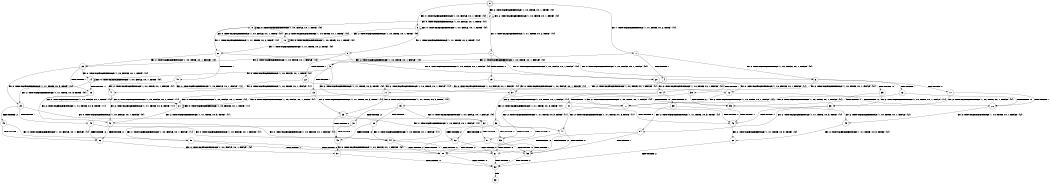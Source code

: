 digraph BCG {
size = "7, 10.5";
center = TRUE;
node [shape = circle];
0 [peripheries = 2];
0 -> 1 [label = "EX !1 !ATOMIC_EXCH_BRANCH (1, +1, TRUE, +0, 2, TRUE) !{0}"];
0 -> 2 [label = "EX !2 !ATOMIC_EXCH_BRANCH (1, +0, TRUE, +0, 1, TRUE) !{0}"];
0 -> 3 [label = "EX !0 !ATOMIC_EXCH_BRANCH (1, +0, FALSE, +0, 1, TRUE) !{0}"];
1 -> 4 [label = "TERMINATE !1"];
1 -> 5 [label = "EX !2 !ATOMIC_EXCH_BRANCH (1, +0, TRUE, +0, 1, FALSE) !{0}"];
1 -> 6 [label = "EX !0 !ATOMIC_EXCH_BRANCH (1, +0, FALSE, +0, 1, FALSE) !{0}"];
2 -> 7 [label = "EX !1 !ATOMIC_EXCH_BRANCH (1, +1, TRUE, +0, 2, TRUE) !{0}"];
2 -> 8 [label = "EX !0 !ATOMIC_EXCH_BRANCH (1, +0, FALSE, +0, 1, TRUE) !{0}"];
2 -> 2 [label = "EX !2 !ATOMIC_EXCH_BRANCH (1, +0, TRUE, +0, 1, TRUE) !{0}"];
3 -> 9 [label = "EX !1 !ATOMIC_EXCH_BRANCH (1, +1, TRUE, +0, 2, TRUE) !{0}"];
3 -> 10 [label = "EX !2 !ATOMIC_EXCH_BRANCH (1, +0, TRUE, +0, 1, TRUE) !{0}"];
3 -> 3 [label = "EX !0 !ATOMIC_EXCH_BRANCH (1, +0, FALSE, +0, 1, TRUE) !{0}"];
4 -> 11 [label = "EX !2 !ATOMIC_EXCH_BRANCH (1, +0, TRUE, +0, 1, FALSE) !{1}"];
4 -> 12 [label = "EX !0 !ATOMIC_EXCH_BRANCH (1, +0, FALSE, +0, 1, FALSE) !{1}"];
5 -> 13 [label = "TERMINATE !1"];
5 -> 14 [label = "EX !0 !ATOMIC_EXCH_BRANCH (1, +0, FALSE, +0, 1, TRUE) !{0}"];
5 -> 15 [label = "EX !2 !ATOMIC_EXCH_BRANCH (1, +1, TRUE, +0, 3, TRUE) !{0}"];
6 -> 16 [label = "TERMINATE !1"];
6 -> 17 [label = "TERMINATE !0"];
6 -> 18 [label = "EX !2 !ATOMIC_EXCH_BRANCH (1, +0, TRUE, +0, 1, FALSE) !{0}"];
7 -> 19 [label = "TERMINATE !1"];
7 -> 20 [label = "EX !0 !ATOMIC_EXCH_BRANCH (1, +0, FALSE, +0, 1, FALSE) !{0}"];
7 -> 5 [label = "EX !2 !ATOMIC_EXCH_BRANCH (1, +0, TRUE, +0, 1, FALSE) !{0}"];
8 -> 21 [label = "EX !1 !ATOMIC_EXCH_BRANCH (1, +1, TRUE, +0, 2, TRUE) !{0}"];
8 -> 10 [label = "EX !2 !ATOMIC_EXCH_BRANCH (1, +0, TRUE, +0, 1, TRUE) !{0}"];
8 -> 8 [label = "EX !0 !ATOMIC_EXCH_BRANCH (1, +0, FALSE, +0, 1, TRUE) !{0}"];
9 -> 22 [label = "TERMINATE !1"];
9 -> 23 [label = "EX !2 !ATOMIC_EXCH_BRANCH (1, +0, TRUE, +0, 1, FALSE) !{0}"];
9 -> 6 [label = "EX !0 !ATOMIC_EXCH_BRANCH (1, +0, FALSE, +0, 1, FALSE) !{0}"];
10 -> 21 [label = "EX !1 !ATOMIC_EXCH_BRANCH (1, +1, TRUE, +0, 2, TRUE) !{0}"];
10 -> 10 [label = "EX !2 !ATOMIC_EXCH_BRANCH (1, +0, TRUE, +0, 1, TRUE) !{0}"];
10 -> 8 [label = "EX !0 !ATOMIC_EXCH_BRANCH (1, +0, FALSE, +0, 1, TRUE) !{0}"];
11 -> 24 [label = "EX !0 !ATOMIC_EXCH_BRANCH (1, +0, FALSE, +0, 1, TRUE) !{1}"];
11 -> 25 [label = "EX !2 !ATOMIC_EXCH_BRANCH (1, +1, TRUE, +0, 3, TRUE) !{1}"];
12 -> 26 [label = "TERMINATE !0"];
12 -> 27 [label = "EX !2 !ATOMIC_EXCH_BRANCH (1, +0, TRUE, +0, 1, FALSE) !{1}"];
13 -> 25 [label = "EX !2 !ATOMIC_EXCH_BRANCH (1, +1, TRUE, +0, 3, TRUE) !{1}"];
13 -> 24 [label = "EX !0 !ATOMIC_EXCH_BRANCH (1, +0, FALSE, +0, 1, TRUE) !{1}"];
14 -> 28 [label = "TERMINATE !1"];
14 -> 29 [label = "EX !2 !ATOMIC_EXCH_BRANCH (1, +1, TRUE, +0, 3, TRUE) !{0}"];
14 -> 14 [label = "EX !0 !ATOMIC_EXCH_BRANCH (1, +0, FALSE, +0, 1, TRUE) !{0}"];
15 -> 30 [label = "TERMINATE !1"];
15 -> 31 [label = "TERMINATE !2"];
15 -> 32 [label = "EX !0 !ATOMIC_EXCH_BRANCH (1, +0, FALSE, +0, 1, FALSE) !{0}"];
16 -> 26 [label = "TERMINATE !0"];
16 -> 27 [label = "EX !2 !ATOMIC_EXCH_BRANCH (1, +0, TRUE, +0, 1, FALSE) !{1}"];
17 -> 26 [label = "TERMINATE !1"];
17 -> 33 [label = "EX !2 !ATOMIC_EXCH_BRANCH (1, +0, TRUE, +0, 1, FALSE) !{1}"];
18 -> 34 [label = "TERMINATE !1"];
18 -> 35 [label = "TERMINATE !0"];
18 -> 36 [label = "EX !2 !ATOMIC_EXCH_BRANCH (1, +1, TRUE, +0, 3, TRUE) !{0}"];
19 -> 11 [label = "EX !2 !ATOMIC_EXCH_BRANCH (1, +0, TRUE, +0, 1, FALSE) !{1}"];
19 -> 37 [label = "EX !0 !ATOMIC_EXCH_BRANCH (1, +0, FALSE, +0, 1, FALSE) !{1}"];
20 -> 38 [label = "TERMINATE !1"];
20 -> 39 [label = "TERMINATE !0"];
20 -> 18 [label = "EX !2 !ATOMIC_EXCH_BRANCH (1, +0, TRUE, +0, 1, FALSE) !{0}"];
21 -> 40 [label = "TERMINATE !1"];
21 -> 23 [label = "EX !2 !ATOMIC_EXCH_BRANCH (1, +0, TRUE, +0, 1, FALSE) !{0}"];
21 -> 20 [label = "EX !0 !ATOMIC_EXCH_BRANCH (1, +0, FALSE, +0, 1, FALSE) !{0}"];
22 -> 12 [label = "EX !0 !ATOMIC_EXCH_BRANCH (1, +0, FALSE, +0, 1, FALSE) !{1}"];
22 -> 41 [label = "EX !2 !ATOMIC_EXCH_BRANCH (1, +0, TRUE, +0, 1, FALSE) !{1}"];
23 -> 28 [label = "TERMINATE !1"];
23 -> 29 [label = "EX !2 !ATOMIC_EXCH_BRANCH (1, +1, TRUE, +0, 3, TRUE) !{0}"];
23 -> 14 [label = "EX !0 !ATOMIC_EXCH_BRANCH (1, +0, FALSE, +0, 1, TRUE) !{0}"];
24 -> 42 [label = "EX !2 !ATOMIC_EXCH_BRANCH (1, +1, TRUE, +0, 3, TRUE) !{1}"];
24 -> 24 [label = "EX !0 !ATOMIC_EXCH_BRANCH (1, +0, FALSE, +0, 1, TRUE) !{1}"];
25 -> 43 [label = "TERMINATE !2"];
25 -> 44 [label = "EX !0 !ATOMIC_EXCH_BRANCH (1, +0, FALSE, +0, 1, FALSE) !{1}"];
26 -> 45 [label = "EX !2 !ATOMIC_EXCH_BRANCH (1, +0, TRUE, +0, 1, FALSE) !{2}"];
27 -> 46 [label = "TERMINATE !0"];
27 -> 47 [label = "EX !2 !ATOMIC_EXCH_BRANCH (1, +1, TRUE, +0, 3, TRUE) !{1}"];
28 -> 42 [label = "EX !2 !ATOMIC_EXCH_BRANCH (1, +1, TRUE, +0, 3, TRUE) !{1}"];
28 -> 24 [label = "EX !0 !ATOMIC_EXCH_BRANCH (1, +0, FALSE, +0, 1, TRUE) !{1}"];
29 -> 48 [label = "TERMINATE !1"];
29 -> 49 [label = "TERMINATE !2"];
29 -> 32 [label = "EX !0 !ATOMIC_EXCH_BRANCH (1, +0, FALSE, +0, 1, FALSE) !{0}"];
30 -> 43 [label = "TERMINATE !2"];
30 -> 44 [label = "EX !0 !ATOMIC_EXCH_BRANCH (1, +0, FALSE, +0, 1, FALSE) !{1}"];
31 -> 43 [label = "TERMINATE !1"];
31 -> 50 [label = "EX !0 !ATOMIC_EXCH_BRANCH (1, +0, FALSE, +0, 1, FALSE) !{1}"];
32 -> 51 [label = "TERMINATE !1"];
32 -> 52 [label = "TERMINATE !2"];
32 -> 53 [label = "TERMINATE !0"];
33 -> 46 [label = "TERMINATE !1"];
33 -> 54 [label = "EX !2 !ATOMIC_EXCH_BRANCH (1, +1, TRUE, +0, 3, TRUE) !{1}"];
34 -> 47 [label = "EX !2 !ATOMIC_EXCH_BRANCH (1, +1, TRUE, +0, 3, TRUE) !{1}"];
34 -> 46 [label = "TERMINATE !0"];
35 -> 54 [label = "EX !2 !ATOMIC_EXCH_BRANCH (1, +1, TRUE, +0, 3, TRUE) !{1}"];
35 -> 46 [label = "TERMINATE !1"];
36 -> 51 [label = "TERMINATE !1"];
36 -> 52 [label = "TERMINATE !2"];
36 -> 53 [label = "TERMINATE !0"];
37 -> 55 [label = "TERMINATE !0"];
37 -> 27 [label = "EX !2 !ATOMIC_EXCH_BRANCH (1, +0, TRUE, +0, 1, FALSE) !{1}"];
38 -> 27 [label = "EX !2 !ATOMIC_EXCH_BRANCH (1, +0, TRUE, +0, 1, FALSE) !{1}"];
38 -> 55 [label = "TERMINATE !0"];
39 -> 33 [label = "EX !2 !ATOMIC_EXCH_BRANCH (1, +0, TRUE, +0, 1, FALSE) !{1}"];
39 -> 55 [label = "TERMINATE !1"];
40 -> 41 [label = "EX !2 !ATOMIC_EXCH_BRANCH (1, +0, TRUE, +0, 1, FALSE) !{1}"];
40 -> 37 [label = "EX !0 !ATOMIC_EXCH_BRANCH (1, +0, FALSE, +0, 1, FALSE) !{1}"];
41 -> 42 [label = "EX !2 !ATOMIC_EXCH_BRANCH (1, +1, TRUE, +0, 3, TRUE) !{1}"];
41 -> 24 [label = "EX !0 !ATOMIC_EXCH_BRANCH (1, +0, FALSE, +0, 1, TRUE) !{1}"];
42 -> 56 [label = "TERMINATE !2"];
42 -> 44 [label = "EX !0 !ATOMIC_EXCH_BRANCH (1, +0, FALSE, +0, 1, FALSE) !{1}"];
43 -> 57 [label = "EX !0 !ATOMIC_EXCH_BRANCH (1, +0, FALSE, +0, 1, FALSE) !{2}"];
44 -> 58 [label = "TERMINATE !2"];
44 -> 59 [label = "TERMINATE !0"];
45 -> 60 [label = "EX !2 !ATOMIC_EXCH_BRANCH (1, +1, TRUE, +0, 3, TRUE) !{2}"];
46 -> 60 [label = "EX !2 !ATOMIC_EXCH_BRANCH (1, +1, TRUE, +0, 3, TRUE) !{2}"];
47 -> 58 [label = "TERMINATE !2"];
47 -> 59 [label = "TERMINATE !0"];
48 -> 44 [label = "EX !0 !ATOMIC_EXCH_BRANCH (1, +0, FALSE, +0, 1, FALSE) !{1}"];
48 -> 56 [label = "TERMINATE !2"];
49 -> 50 [label = "EX !0 !ATOMIC_EXCH_BRANCH (1, +0, FALSE, +0, 1, FALSE) !{1}"];
49 -> 56 [label = "TERMINATE !1"];
50 -> 58 [label = "TERMINATE !1"];
50 -> 61 [label = "TERMINATE !0"];
51 -> 58 [label = "TERMINATE !2"];
51 -> 59 [label = "TERMINATE !0"];
52 -> 58 [label = "TERMINATE !1"];
52 -> 61 [label = "TERMINATE !0"];
53 -> 59 [label = "TERMINATE !1"];
53 -> 61 [label = "TERMINATE !2"];
54 -> 59 [label = "TERMINATE !1"];
54 -> 61 [label = "TERMINATE !2"];
55 -> 45 [label = "EX !2 !ATOMIC_EXCH_BRANCH (1, +0, TRUE, +0, 1, FALSE) !{2}"];
56 -> 57 [label = "EX !0 !ATOMIC_EXCH_BRANCH (1, +0, FALSE, +0, 1, FALSE) !{2}"];
57 -> 62 [label = "TERMINATE !0"];
58 -> 62 [label = "TERMINATE !0"];
59 -> 62 [label = "TERMINATE !2"];
60 -> 62 [label = "TERMINATE !2"];
61 -> 62 [label = "TERMINATE !1"];
62 -> 63 [label = "exit"];
}
